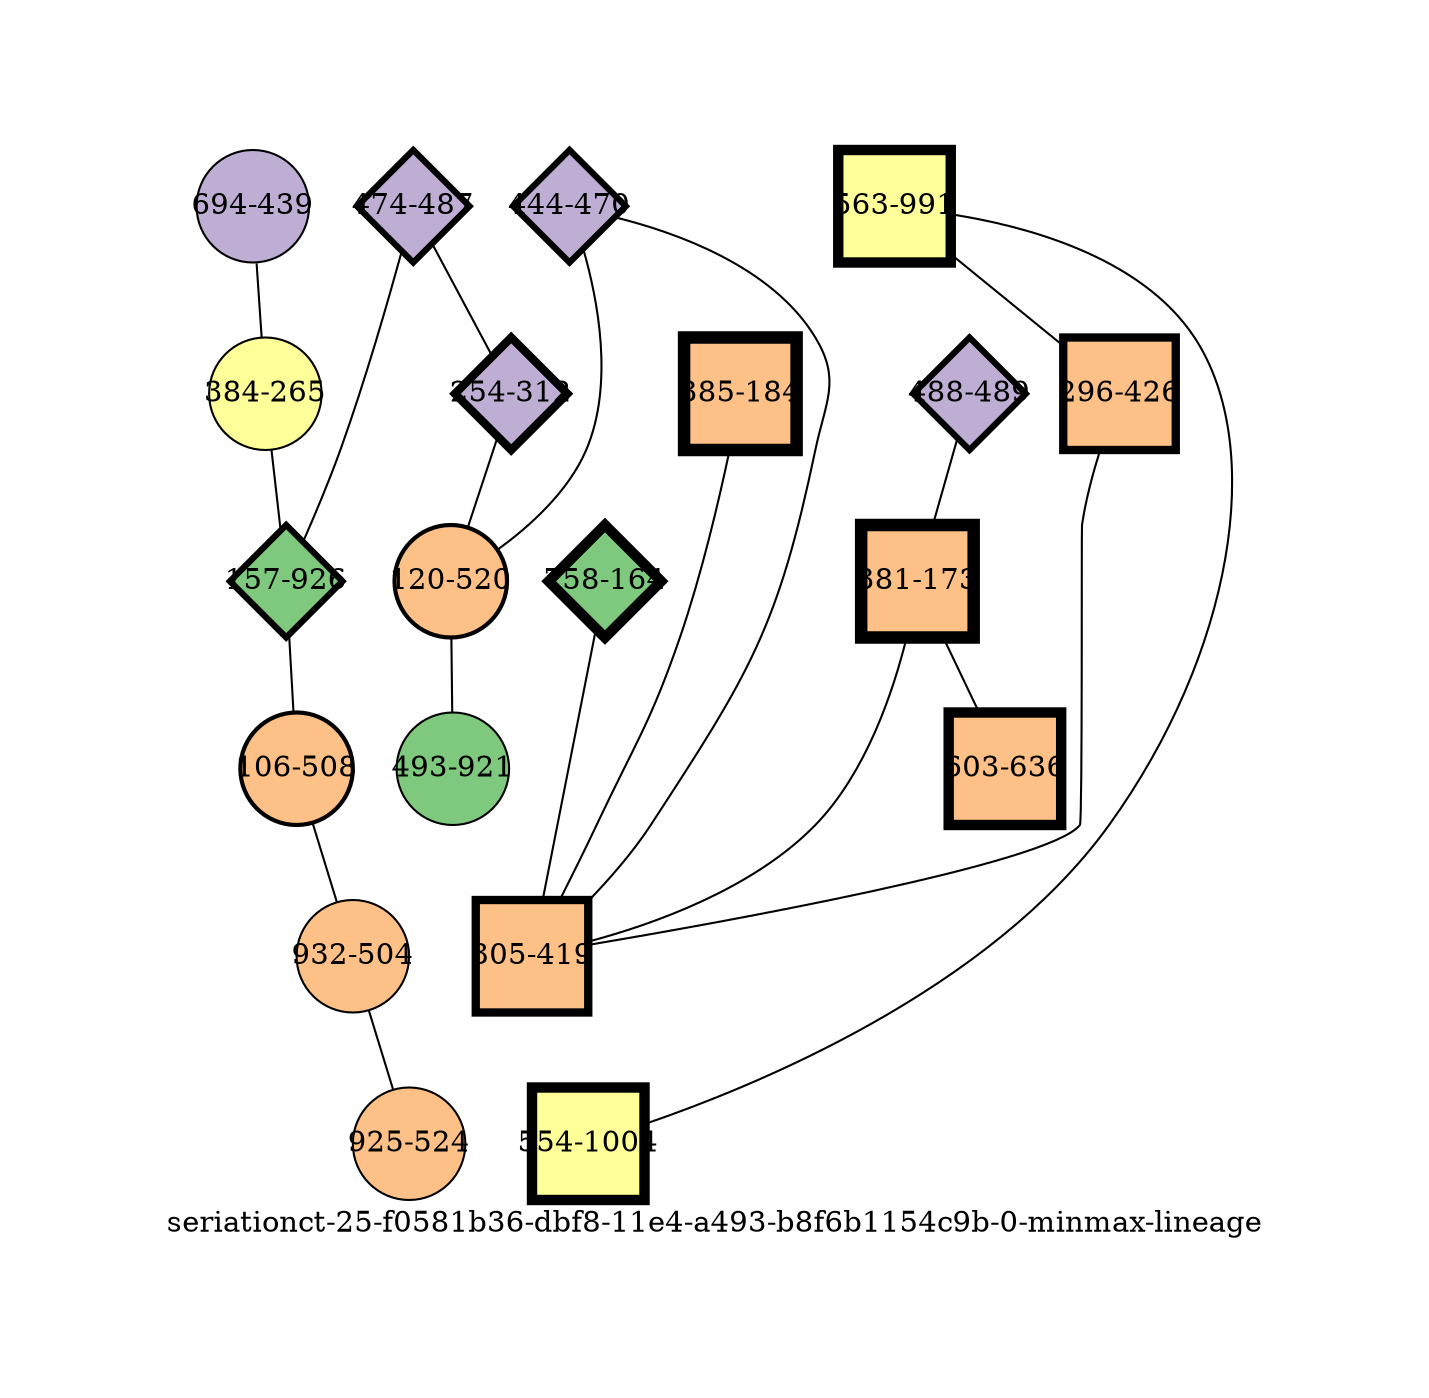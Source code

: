 strict graph "seriationct-25-f0581b36-dbf8-11e4-a493-b8f6b1154c9b-0-minmax-lineage" {
labelloc=b;
ratio=auto;
pad="1.0";
label="seriationct-25-f0581b36-dbf8-11e4-a493-b8f6b1154c9b-0-minmax-lineage";
node [width="0.75", style=filled, fixedsize=true, height="0.75", shape=circle, label=""];
0 [xCoordinate="487.0", appears_in_slice=3, yCoordinate="474.0", colorscheme=accent6, lineage_id=2, short_label="474-487", label="474-487", shape=diamond, cluster_id=1, fillcolor=2, size="500.0", id=0, penwidth="3.0"];
1 [xCoordinate="312.0", appears_in_slice=4, yCoordinate="254.0", colorscheme=accent6, lineage_id=2, short_label="254-312", label="254-312", shape=diamond, cluster_id=1, fillcolor=2, size="500.0", id=1, penwidth="4.0"];
2 [xCoordinate="470.0", appears_in_slice=3, yCoordinate="444.0", colorscheme=accent6, lineage_id=2, short_label="444-470", label="444-470", shape=diamond, cluster_id=1, fillcolor=2, size="500.0", id=18, penwidth="3.0"];
3 [xCoordinate="439.0", appears_in_slice=1, yCoordinate="694.0", colorscheme=accent6, lineage_id=0, short_label="694-439", label="694-439", shape=circle, cluster_id=1, fillcolor=2, size="500.0", id=2, penwidth="1.0"];
4 [xCoordinate="265.0", appears_in_slice=1, yCoordinate="384.0", colorscheme=accent6, lineage_id=0, short_label="384-265", label="384-265", shape=circle, cluster_id=3, fillcolor=4, size="500.0", id=10, penwidth="1.0"];
5 [xCoordinate="991.0", appears_in_slice=5, yCoordinate="563.0", colorscheme=accent6, lineage_id=1, short_label="563-991", label="563-991", shape=square, cluster_id=3, fillcolor=4, size="500.0", id=3, penwidth="5.0"];
6 [xCoordinate="926.0", appears_in_slice=3, yCoordinate="157.0", colorscheme=accent6, lineage_id=2, short_label="157-926", label="157-926", shape=diamond, cluster_id=0, fillcolor=1, size="500.0", id=4, penwidth="3.0"];
7 [xCoordinate="1004.0", appears_in_slice=5, yCoordinate="554.0", colorscheme=accent6, lineage_id=1, short_label="554-1004", label="554-1004", shape=square, cluster_id=3, fillcolor=4, size="500.0", id=19, penwidth="5.0"];
8 [xCoordinate="184.0", appears_in_slice=6, yCoordinate="385.0", colorscheme=accent6, lineage_id=1, short_label="385-184", label="385-184", shape=square, cluster_id=2, fillcolor=3, size="500.0", id=5, penwidth="6.0"];
9 [xCoordinate="520.0", appears_in_slice=2, yCoordinate="120.0", colorscheme=accent6, lineage_id=0, short_label="120-520", label="120-520", shape=circle, cluster_id=2, fillcolor=3, size="500.0", id=6, penwidth="2.0"];
10 [xCoordinate="508.0", appears_in_slice=2, yCoordinate="106.0", colorscheme=accent6, lineage_id=0, short_label="106-508", label="106-508", shape=circle, cluster_id=2, fillcolor=3, size="500.0", id=7, penwidth="2.0"];
11 [xCoordinate="426.0", appears_in_slice=4, yCoordinate="296.0", colorscheme=accent6, lineage_id=1, short_label="296-426", label="296-426", shape=square, cluster_id=2, fillcolor=3, size="500.0", id=9, penwidth="4.0"];
12 [xCoordinate="504.0", appears_in_slice=1, yCoordinate="932.0", colorscheme=accent6, lineage_id=0, short_label="932-504", label="932-504", shape=circle, cluster_id=2, fillcolor=3, size="500.0", id=8, penwidth="1.0"];
13 [xCoordinate="921.0", appears_in_slice=1, yCoordinate="493.0", colorscheme=accent6, lineage_id=0, short_label="493-921", label="493-921", shape=circle, cluster_id=0, fillcolor=1, size="500.0", id=15, penwidth="1.0"];
14 [xCoordinate="524.0", appears_in_slice=1, yCoordinate="925.0", colorscheme=accent6, lineage_id=0, short_label="925-524", label="925-524", shape=circle, cluster_id=2, fillcolor=3, size="500.0", id=11, penwidth="1.0"];
15 [xCoordinate="164.0", appears_in_slice=5, yCoordinate="758.0", colorscheme=accent6, lineage_id=2, short_label="758-164", label="758-164", shape=diamond, cluster_id=0, fillcolor=1, size="500.0", id=13, penwidth="5.0"];
16 [xCoordinate="489.0", appears_in_slice=3, yCoordinate="488.0", colorscheme=accent6, lineage_id=2, short_label="488-489", label="488-489", shape=diamond, cluster_id=1, fillcolor=2, size="500.0", id=14, penwidth="3.0"];
17 [xCoordinate="173.0", appears_in_slice=6, yCoordinate="381.0", colorscheme=accent6, lineage_id=1, short_label="381-173", label="381-173", shape=square, cluster_id=2, fillcolor=3, size="500.0", id=16, penwidth="6.0"];
18 [xCoordinate="636.0", appears_in_slice=5, yCoordinate="603.0", colorscheme=accent6, lineage_id=1, short_label="603-636", label="603-636", shape=square, cluster_id=2, fillcolor=3, size="500.0", id=17, penwidth="5.0"];
19 [xCoordinate="419.0", appears_in_slice=4, yCoordinate="305.0", colorscheme=accent6, lineage_id=1, short_label="305-419", label="305-419", shape=square, cluster_id=2, fillcolor=3, size="500.0", id=12, penwidth="4.0"];
0 -- 1  [inverseweight="3.37023343719", weight="0.29671535181"];
0 -- 6  [inverseweight="16.5385300414", weight="0.0604648658313"];
1 -- 9  [inverseweight="3.62604558502", weight="0.275782523014"];
2 -- 9  [inverseweight="4.76948138525", weight="0.209666401696"];
2 -- 19  [inverseweight="1.73552533625", weight="0.576194411636"];
3 -- 4  [inverseweight="1.39894212824", weight="0.714825852918"];
4 -- 6  [inverseweight="1.82399166604", weight="0.548248119012"];
5 -- 11  [inverseweight="4.89866598098", weight="0.204137208759"];
5 -- 7  [inverseweight="15.625", weight="0.064"];
6 -- 10  [inverseweight="1.76938225159", weight="0.565169001273"];
8 -- 19  [inverseweight="1.94861074605", weight="0.513186126079"];
9 -- 13  [inverseweight="4.23911520925", weight="0.235898283165"];
10 -- 12  [inverseweight="2.47125352815", weight="0.404652937713"];
11 -- 19  [inverseweight="1.28271769249", weight="0.779594766529"];
12 -- 14  [inverseweight="33.4076552391", weight="0.0299332590942"];
15 -- 19  [inverseweight="2.27672917791", weight="0.439226593002"];
16 -- 17  [inverseweight="3.62795413064", weight="0.27563744303"];
17 -- 18  [inverseweight="1.72252062692", weight="0.580544571932"];
17 -- 19  [inverseweight="1.59606804564", weight="0.626539703451"];
}
